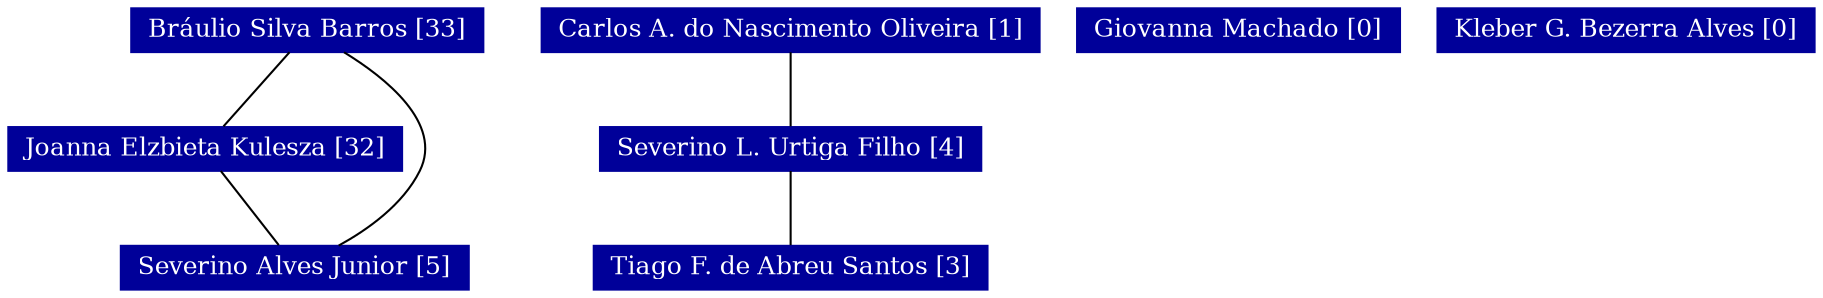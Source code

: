 strict graph grafo1 {
	graph [bb="0,0,728,135",
		id=grafo1,
		overlap=False
	];
	node [fontsize=12,
		label="\N",
		shape=rectangle,
		style=filled
	];
	0	 [URL="membro-8938691250105531.html",
		color="#000099",
		fontcolor="#FFFFFF",
		height=0.29167,
		label="Bráulio Silva Barros [33]",
		pos="121.5,124.5",
		width=1.8889];
	3	 [URL="membro-1568423340359601.html",
		color="#000099",
		fontcolor="#FFFFFF",
		height=0.29167,
		label="Joanna Elzbieta Kulesza [32]",
		pos="77.5,67.5",
		width=2.1528];
	0 -- 3	 [pos="113.22,113.78 105.36,103.59 93.593,88.348 85.739,78.173"];
	5	 [URL="membro-9563158536061549.html",
		color="#000099",
		fontcolor="#FFFFFF",
		height=0.29167,
		label="Severino Alves Junior [5]",
		pos="114.5,10.5",
		width=1.9167];
	0 -- 5	 [pos="135.95,113.84 151.45,100.98 172.71,78.431 163.5,57 157.02,41.914 142.97,29.422 131.57,21.198"];
	3 -- 5	 [pos="84.459,56.779 91.074,46.588 100.97,31.348 107.57,21.173"];
	1	 [URL="membro-2972467462423068.html",
		color="#000099",
		fontcolor="#FFFFFF",
		height=0.29167,
		label="Carlos A. do Nascimento Oliveira [1]",
		pos="316.5,124.5",
		width=2.6944];
	6	 [URL="membro-4668070841633275.html",
		color="#000099",
		fontcolor="#FFFFFF",
		height=0.29167,
		label="Severino L. Urtiga Filho [4]",
		pos="316.5,67.5",
		width=2.0694];
	1 -- 6	 [pos="316.5,113.78 316.5,103.59 316.5,88.348 316.5,78.173"];
	7	 [URL="membro-2200553486822519.html",
		color="#000099",
		fontcolor="#FFFFFF",
		height=0.29167,
		label="Tiago F. de Abreu Santos [3]",
		pos="316.5,10.5",
		width=2.1528];
	6 -- 7	 [pos="316.5,56.779 316.5,46.588 316.5,31.348 316.5,21.173"];
	2	 [URL="membro-2869680994075940.html",
		color="#000099",
		fontcolor="#FFFFFF",
		height=0.29167,
		label="Giovanna Machado [0]",
		pos="495.5,124.5",
		width=1.7639];
	4	 [URL="membro-5515185093886020.html",
		color="#000099",
		fontcolor="#FFFFFF",
		height=0.29167,
		label="Kleber G. Bezerra Alves [0]",
		pos="652.5,124.5",
		width=2.0972];
}
